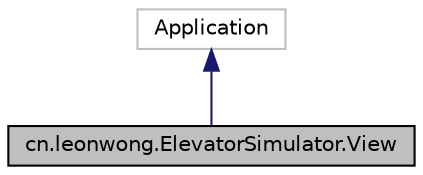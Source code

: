 digraph "cn.leonwong.ElevatorSimulator.View"
{
  edge [fontname="Helvetica",fontsize="10",labelfontname="Helvetica",labelfontsize="10"];
  node [fontname="Helvetica",fontsize="10",shape=record];
  Node2 [label="cn.leonwong.ElevatorSimulator.View",height=0.2,width=0.4,color="black", fillcolor="grey75", style="filled", fontcolor="black"];
  Node3 -> Node2 [dir="back",color="midnightblue",fontsize="10",style="solid"];
  Node3 [label="Application",height=0.2,width=0.4,color="grey75", fillcolor="white", style="filled"];
}
